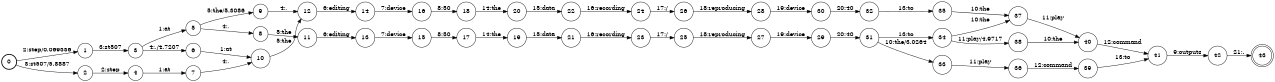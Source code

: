 digraph FST {
rankdir = LR;
size = "8.5,11";
label = "";
center = 1;
orientation = Portrait;
ranksep = "0.4";
nodesep = "0.25";
0 [label = "0", shape = circle, style = bold, fontsize = 14]
	0 -> 1 [label = "2:step/0.069336", fontsize = 14];
	0 -> 2 [label = "3:st507/5.8887", fontsize = 14];
1 [label = "1", shape = circle, style = solid, fontsize = 14]
	1 -> 3 [label = "3:st507", fontsize = 14];
2 [label = "2", shape = circle, style = solid, fontsize = 14]
	2 -> 4 [label = "2:step", fontsize = 14];
3 [label = "3", shape = circle, style = solid, fontsize = 14]
	3 -> 5 [label = "1:at", fontsize = 14];
	3 -> 6 [label = "4:,/4.7207", fontsize = 14];
4 [label = "4", shape = circle, style = solid, fontsize = 14]
	4 -> 7 [label = "1:at", fontsize = 14];
5 [label = "5", shape = circle, style = solid, fontsize = 14]
	5 -> 8 [label = "4:,", fontsize = 14];
	5 -> 9 [label = "5:the/5.3086", fontsize = 14];
6 [label = "6", shape = circle, style = solid, fontsize = 14]
	6 -> 10 [label = "1:at", fontsize = 14];
7 [label = "7", shape = circle, style = solid, fontsize = 14]
	7 -> 10 [label = "4:,", fontsize = 14];
8 [label = "8", shape = circle, style = solid, fontsize = 14]
	8 -> 11 [label = "5:the", fontsize = 14];
9 [label = "9", shape = circle, style = solid, fontsize = 14]
	9 -> 12 [label = "4:,", fontsize = 14];
10 [label = "10", shape = circle, style = solid, fontsize = 14]
	10 -> 12 [label = "5:the", fontsize = 14];
11 [label = "11", shape = circle, style = solid, fontsize = 14]
	11 -> 13 [label = "6:editing", fontsize = 14];
12 [label = "12", shape = circle, style = solid, fontsize = 14]
	12 -> 14 [label = "6:editing", fontsize = 14];
13 [label = "13", shape = circle, style = solid, fontsize = 14]
	13 -> 15 [label = "7:device", fontsize = 14];
14 [label = "14", shape = circle, style = solid, fontsize = 14]
	14 -> 16 [label = "7:device", fontsize = 14];
15 [label = "15", shape = circle, style = solid, fontsize = 14]
	15 -> 17 [label = "8:50", fontsize = 14];
16 [label = "16", shape = circle, style = solid, fontsize = 14]
	16 -> 18 [label = "8:50", fontsize = 14];
17 [label = "17", shape = circle, style = solid, fontsize = 14]
	17 -> 19 [label = "14:the", fontsize = 14];
18 [label = "18", shape = circle, style = solid, fontsize = 14]
	18 -> 20 [label = "14:the", fontsize = 14];
19 [label = "19", shape = circle, style = solid, fontsize = 14]
	19 -> 21 [label = "15:data", fontsize = 14];
20 [label = "20", shape = circle, style = solid, fontsize = 14]
	20 -> 22 [label = "15:data", fontsize = 14];
21 [label = "21", shape = circle, style = solid, fontsize = 14]
	21 -> 23 [label = "16:recording", fontsize = 14];
22 [label = "22", shape = circle, style = solid, fontsize = 14]
	22 -> 24 [label = "16:recording", fontsize = 14];
23 [label = "23", shape = circle, style = solid, fontsize = 14]
	23 -> 25 [label = "17:/", fontsize = 14];
24 [label = "24", shape = circle, style = solid, fontsize = 14]
	24 -> 26 [label = "17:/", fontsize = 14];
25 [label = "25", shape = circle, style = solid, fontsize = 14]
	25 -> 27 [label = "18:reproducing", fontsize = 14];
26 [label = "26", shape = circle, style = solid, fontsize = 14]
	26 -> 28 [label = "18:reproducing", fontsize = 14];
27 [label = "27", shape = circle, style = solid, fontsize = 14]
	27 -> 29 [label = "19:device", fontsize = 14];
28 [label = "28", shape = circle, style = solid, fontsize = 14]
	28 -> 30 [label = "19:device", fontsize = 14];
29 [label = "29", shape = circle, style = solid, fontsize = 14]
	29 -> 31 [label = "20:40", fontsize = 14];
30 [label = "30", shape = circle, style = solid, fontsize = 14]
	30 -> 32 [label = "20:40", fontsize = 14];
31 [label = "31", shape = circle, style = solid, fontsize = 14]
	31 -> 33 [label = "10:the/3.0264", fontsize = 14];
	31 -> 34 [label = "13:to", fontsize = 14];
32 [label = "32", shape = circle, style = solid, fontsize = 14]
	32 -> 35 [label = "13:to", fontsize = 14];
33 [label = "33", shape = circle, style = solid, fontsize = 14]
	33 -> 36 [label = "11:play", fontsize = 14];
34 [label = "34", shape = circle, style = solid, fontsize = 14]
	34 -> 37 [label = "10:the", fontsize = 14];
	34 -> 38 [label = "11:play/4.9717", fontsize = 14];
35 [label = "35", shape = circle, style = solid, fontsize = 14]
	35 -> 37 [label = "10:the", fontsize = 14];
36 [label = "36", shape = circle, style = solid, fontsize = 14]
	36 -> 39 [label = "12:command", fontsize = 14];
37 [label = "37", shape = circle, style = solid, fontsize = 14]
	37 -> 40 [label = "11:play", fontsize = 14];
38 [label = "38", shape = circle, style = solid, fontsize = 14]
	38 -> 40 [label = "10:the", fontsize = 14];
39 [label = "39", shape = circle, style = solid, fontsize = 14]
	39 -> 41 [label = "13:to", fontsize = 14];
40 [label = "40", shape = circle, style = solid, fontsize = 14]
	40 -> 41 [label = "12:command", fontsize = 14];
41 [label = "41", shape = circle, style = solid, fontsize = 14]
	41 -> 42 [label = "9:outputs", fontsize = 14];
42 [label = "42", shape = circle, style = solid, fontsize = 14]
	42 -> 43 [label = "21:.", fontsize = 14];
43 [label = "43", shape = doublecircle, style = solid, fontsize = 14]
}
